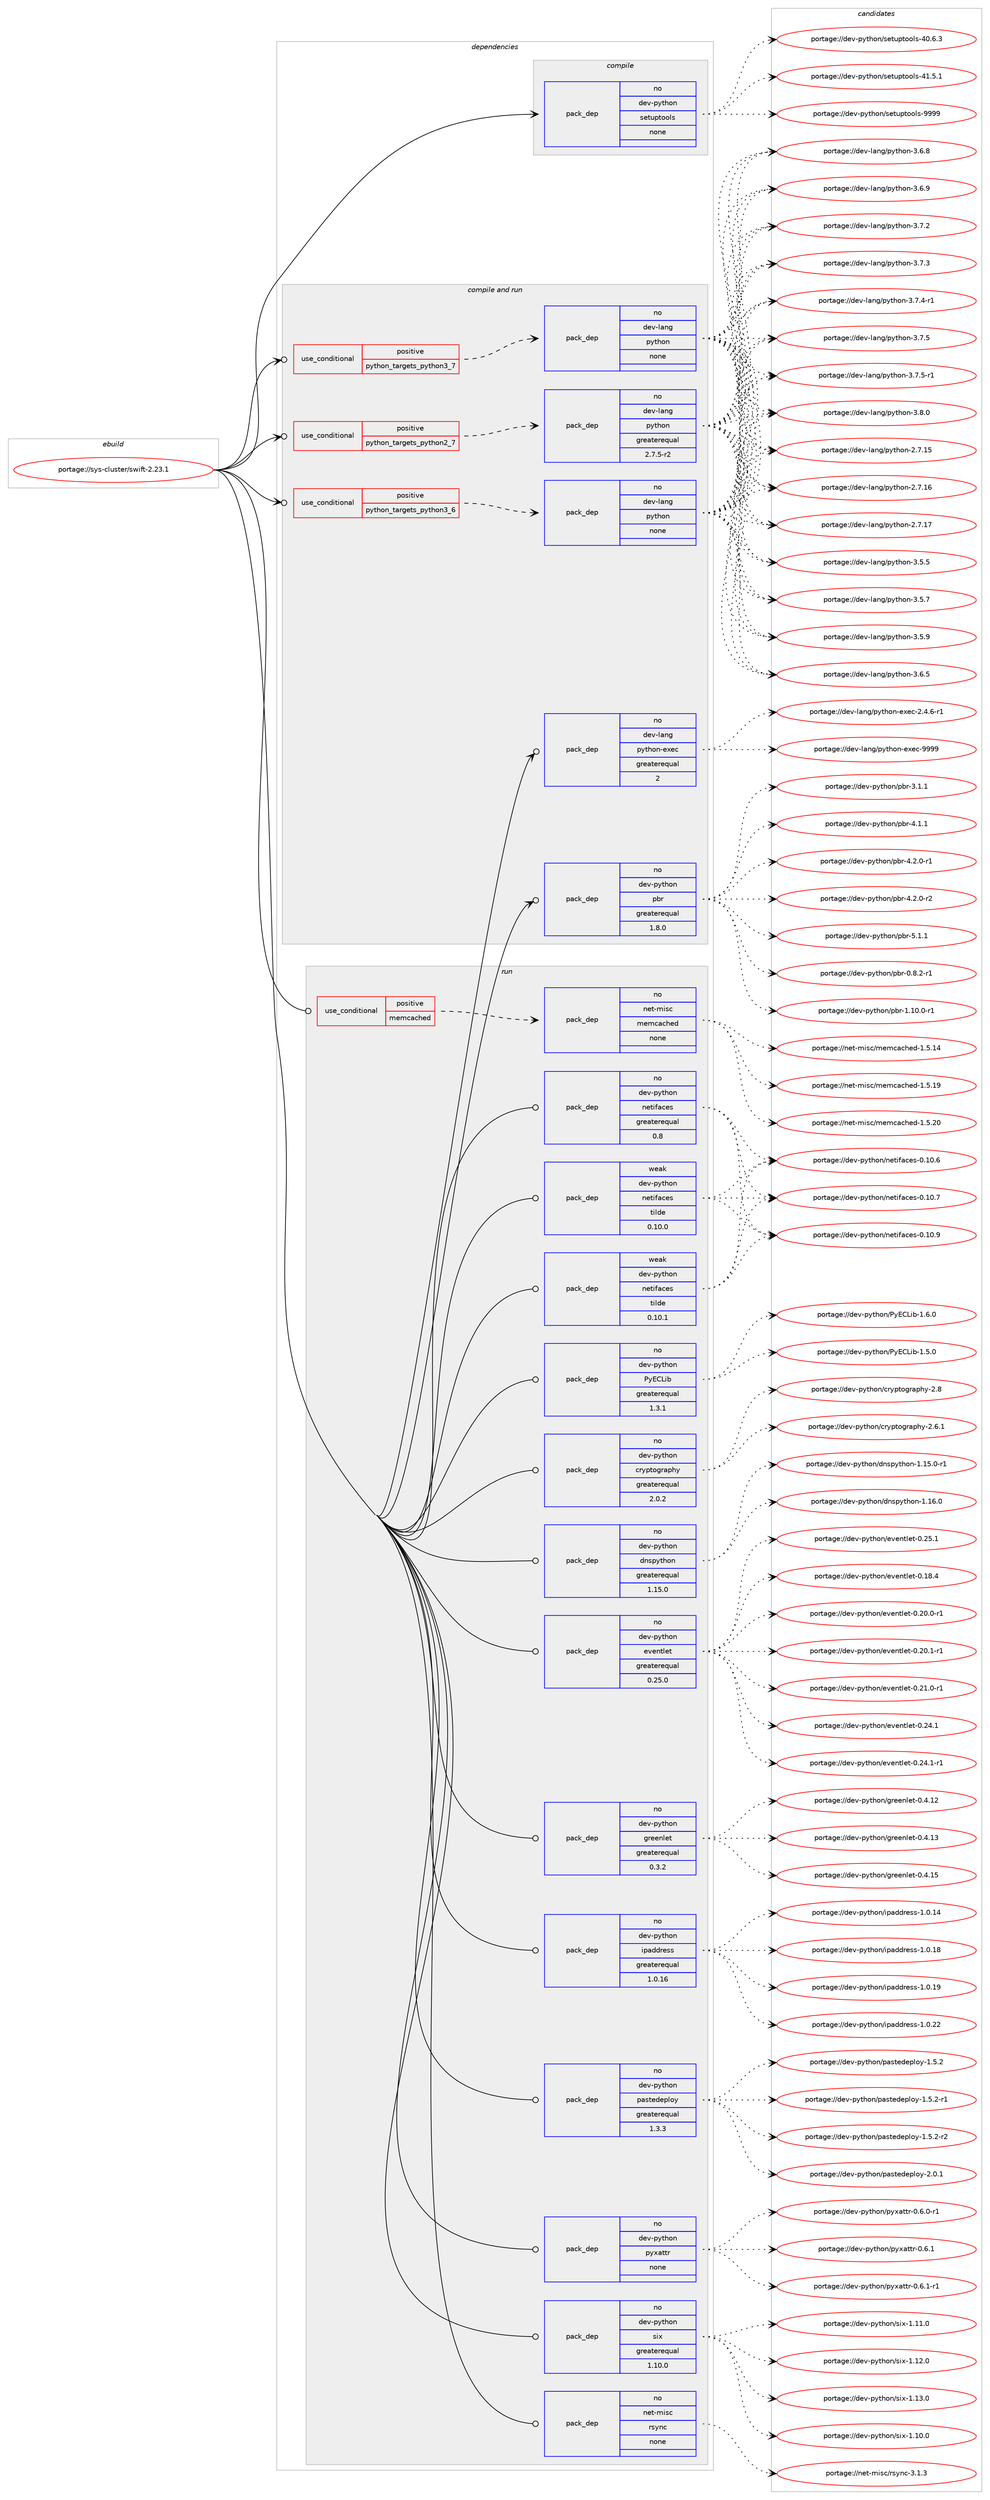 digraph prolog {

# *************
# Graph options
# *************

newrank=true;
concentrate=true;
compound=true;
graph [rankdir=LR,fontname=Helvetica,fontsize=10,ranksep=1.5];#, ranksep=2.5, nodesep=0.2];
edge  [arrowhead=vee];
node  [fontname=Helvetica,fontsize=10];

# **********
# The ebuild
# **********

subgraph cluster_leftcol {
color=gray;
rank=same;
label=<<i>ebuild</i>>;
id [label="portage://sys-cluster/swift-2.23.1", color=red, width=4, href="../sys-cluster/swift-2.23.1.svg"];
}

# ****************
# The dependencies
# ****************

subgraph cluster_midcol {
color=gray;
label=<<i>dependencies</i>>;
subgraph cluster_compile {
fillcolor="#eeeeee";
style=filled;
label=<<i>compile</i>>;
subgraph pack312121 {
dependency421176 [label=<<TABLE BORDER="0" CELLBORDER="1" CELLSPACING="0" CELLPADDING="4" WIDTH="220"><TR><TD ROWSPAN="6" CELLPADDING="30">pack_dep</TD></TR><TR><TD WIDTH="110">no</TD></TR><TR><TD>dev-python</TD></TR><TR><TD>setuptools</TD></TR><TR><TD>none</TD></TR><TR><TD></TD></TR></TABLE>>, shape=none, color=blue];
}
id:e -> dependency421176:w [weight=20,style="solid",arrowhead="vee"];
}
subgraph cluster_compileandrun {
fillcolor="#eeeeee";
style=filled;
label=<<i>compile and run</i>>;
subgraph cond102024 {
dependency421177 [label=<<TABLE BORDER="0" CELLBORDER="1" CELLSPACING="0" CELLPADDING="4"><TR><TD ROWSPAN="3" CELLPADDING="10">use_conditional</TD></TR><TR><TD>positive</TD></TR><TR><TD>python_targets_python2_7</TD></TR></TABLE>>, shape=none, color=red];
subgraph pack312122 {
dependency421178 [label=<<TABLE BORDER="0" CELLBORDER="1" CELLSPACING="0" CELLPADDING="4" WIDTH="220"><TR><TD ROWSPAN="6" CELLPADDING="30">pack_dep</TD></TR><TR><TD WIDTH="110">no</TD></TR><TR><TD>dev-lang</TD></TR><TR><TD>python</TD></TR><TR><TD>greaterequal</TD></TR><TR><TD>2.7.5-r2</TD></TR></TABLE>>, shape=none, color=blue];
}
dependency421177:e -> dependency421178:w [weight=20,style="dashed",arrowhead="vee"];
}
id:e -> dependency421177:w [weight=20,style="solid",arrowhead="odotvee"];
subgraph cond102025 {
dependency421179 [label=<<TABLE BORDER="0" CELLBORDER="1" CELLSPACING="0" CELLPADDING="4"><TR><TD ROWSPAN="3" CELLPADDING="10">use_conditional</TD></TR><TR><TD>positive</TD></TR><TR><TD>python_targets_python3_6</TD></TR></TABLE>>, shape=none, color=red];
subgraph pack312123 {
dependency421180 [label=<<TABLE BORDER="0" CELLBORDER="1" CELLSPACING="0" CELLPADDING="4" WIDTH="220"><TR><TD ROWSPAN="6" CELLPADDING="30">pack_dep</TD></TR><TR><TD WIDTH="110">no</TD></TR><TR><TD>dev-lang</TD></TR><TR><TD>python</TD></TR><TR><TD>none</TD></TR><TR><TD></TD></TR></TABLE>>, shape=none, color=blue];
}
dependency421179:e -> dependency421180:w [weight=20,style="dashed",arrowhead="vee"];
}
id:e -> dependency421179:w [weight=20,style="solid",arrowhead="odotvee"];
subgraph cond102026 {
dependency421181 [label=<<TABLE BORDER="0" CELLBORDER="1" CELLSPACING="0" CELLPADDING="4"><TR><TD ROWSPAN="3" CELLPADDING="10">use_conditional</TD></TR><TR><TD>positive</TD></TR><TR><TD>python_targets_python3_7</TD></TR></TABLE>>, shape=none, color=red];
subgraph pack312124 {
dependency421182 [label=<<TABLE BORDER="0" CELLBORDER="1" CELLSPACING="0" CELLPADDING="4" WIDTH="220"><TR><TD ROWSPAN="6" CELLPADDING="30">pack_dep</TD></TR><TR><TD WIDTH="110">no</TD></TR><TR><TD>dev-lang</TD></TR><TR><TD>python</TD></TR><TR><TD>none</TD></TR><TR><TD></TD></TR></TABLE>>, shape=none, color=blue];
}
dependency421181:e -> dependency421182:w [weight=20,style="dashed",arrowhead="vee"];
}
id:e -> dependency421181:w [weight=20,style="solid",arrowhead="odotvee"];
subgraph pack312125 {
dependency421183 [label=<<TABLE BORDER="0" CELLBORDER="1" CELLSPACING="0" CELLPADDING="4" WIDTH="220"><TR><TD ROWSPAN="6" CELLPADDING="30">pack_dep</TD></TR><TR><TD WIDTH="110">no</TD></TR><TR><TD>dev-lang</TD></TR><TR><TD>python-exec</TD></TR><TR><TD>greaterequal</TD></TR><TR><TD>2</TD></TR></TABLE>>, shape=none, color=blue];
}
id:e -> dependency421183:w [weight=20,style="solid",arrowhead="odotvee"];
subgraph pack312126 {
dependency421184 [label=<<TABLE BORDER="0" CELLBORDER="1" CELLSPACING="0" CELLPADDING="4" WIDTH="220"><TR><TD ROWSPAN="6" CELLPADDING="30">pack_dep</TD></TR><TR><TD WIDTH="110">no</TD></TR><TR><TD>dev-python</TD></TR><TR><TD>pbr</TD></TR><TR><TD>greaterequal</TD></TR><TR><TD>1.8.0</TD></TR></TABLE>>, shape=none, color=blue];
}
id:e -> dependency421184:w [weight=20,style="solid",arrowhead="odotvee"];
}
subgraph cluster_run {
fillcolor="#eeeeee";
style=filled;
label=<<i>run</i>>;
subgraph cond102027 {
dependency421185 [label=<<TABLE BORDER="0" CELLBORDER="1" CELLSPACING="0" CELLPADDING="4"><TR><TD ROWSPAN="3" CELLPADDING="10">use_conditional</TD></TR><TR><TD>positive</TD></TR><TR><TD>memcached</TD></TR></TABLE>>, shape=none, color=red];
subgraph pack312127 {
dependency421186 [label=<<TABLE BORDER="0" CELLBORDER="1" CELLSPACING="0" CELLPADDING="4" WIDTH="220"><TR><TD ROWSPAN="6" CELLPADDING="30">pack_dep</TD></TR><TR><TD WIDTH="110">no</TD></TR><TR><TD>net-misc</TD></TR><TR><TD>memcached</TD></TR><TR><TD>none</TD></TR><TR><TD></TD></TR></TABLE>>, shape=none, color=blue];
}
dependency421185:e -> dependency421186:w [weight=20,style="dashed",arrowhead="vee"];
}
id:e -> dependency421185:w [weight=20,style="solid",arrowhead="odot"];
subgraph pack312128 {
dependency421187 [label=<<TABLE BORDER="0" CELLBORDER="1" CELLSPACING="0" CELLPADDING="4" WIDTH="220"><TR><TD ROWSPAN="6" CELLPADDING="30">pack_dep</TD></TR><TR><TD WIDTH="110">no</TD></TR><TR><TD>dev-python</TD></TR><TR><TD>PyECLib</TD></TR><TR><TD>greaterequal</TD></TR><TR><TD>1.3.1</TD></TR></TABLE>>, shape=none, color=blue];
}
id:e -> dependency421187:w [weight=20,style="solid",arrowhead="odot"];
subgraph pack312129 {
dependency421188 [label=<<TABLE BORDER="0" CELLBORDER="1" CELLSPACING="0" CELLPADDING="4" WIDTH="220"><TR><TD ROWSPAN="6" CELLPADDING="30">pack_dep</TD></TR><TR><TD WIDTH="110">no</TD></TR><TR><TD>dev-python</TD></TR><TR><TD>cryptography</TD></TR><TR><TD>greaterequal</TD></TR><TR><TD>2.0.2</TD></TR></TABLE>>, shape=none, color=blue];
}
id:e -> dependency421188:w [weight=20,style="solid",arrowhead="odot"];
subgraph pack312130 {
dependency421189 [label=<<TABLE BORDER="0" CELLBORDER="1" CELLSPACING="0" CELLPADDING="4" WIDTH="220"><TR><TD ROWSPAN="6" CELLPADDING="30">pack_dep</TD></TR><TR><TD WIDTH="110">no</TD></TR><TR><TD>dev-python</TD></TR><TR><TD>dnspython</TD></TR><TR><TD>greaterequal</TD></TR><TR><TD>1.15.0</TD></TR></TABLE>>, shape=none, color=blue];
}
id:e -> dependency421189:w [weight=20,style="solid",arrowhead="odot"];
subgraph pack312131 {
dependency421190 [label=<<TABLE BORDER="0" CELLBORDER="1" CELLSPACING="0" CELLPADDING="4" WIDTH="220"><TR><TD ROWSPAN="6" CELLPADDING="30">pack_dep</TD></TR><TR><TD WIDTH="110">no</TD></TR><TR><TD>dev-python</TD></TR><TR><TD>eventlet</TD></TR><TR><TD>greaterequal</TD></TR><TR><TD>0.25.0</TD></TR></TABLE>>, shape=none, color=blue];
}
id:e -> dependency421190:w [weight=20,style="solid",arrowhead="odot"];
subgraph pack312132 {
dependency421191 [label=<<TABLE BORDER="0" CELLBORDER="1" CELLSPACING="0" CELLPADDING="4" WIDTH="220"><TR><TD ROWSPAN="6" CELLPADDING="30">pack_dep</TD></TR><TR><TD WIDTH="110">no</TD></TR><TR><TD>dev-python</TD></TR><TR><TD>greenlet</TD></TR><TR><TD>greaterequal</TD></TR><TR><TD>0.3.2</TD></TR></TABLE>>, shape=none, color=blue];
}
id:e -> dependency421191:w [weight=20,style="solid",arrowhead="odot"];
subgraph pack312133 {
dependency421192 [label=<<TABLE BORDER="0" CELLBORDER="1" CELLSPACING="0" CELLPADDING="4" WIDTH="220"><TR><TD ROWSPAN="6" CELLPADDING="30">pack_dep</TD></TR><TR><TD WIDTH="110">no</TD></TR><TR><TD>dev-python</TD></TR><TR><TD>ipaddress</TD></TR><TR><TD>greaterequal</TD></TR><TR><TD>1.0.16</TD></TR></TABLE>>, shape=none, color=blue];
}
id:e -> dependency421192:w [weight=20,style="solid",arrowhead="odot"];
subgraph pack312134 {
dependency421193 [label=<<TABLE BORDER="0" CELLBORDER="1" CELLSPACING="0" CELLPADDING="4" WIDTH="220"><TR><TD ROWSPAN="6" CELLPADDING="30">pack_dep</TD></TR><TR><TD WIDTH="110">no</TD></TR><TR><TD>dev-python</TD></TR><TR><TD>netifaces</TD></TR><TR><TD>greaterequal</TD></TR><TR><TD>0.8</TD></TR></TABLE>>, shape=none, color=blue];
}
id:e -> dependency421193:w [weight=20,style="solid",arrowhead="odot"];
subgraph pack312135 {
dependency421194 [label=<<TABLE BORDER="0" CELLBORDER="1" CELLSPACING="0" CELLPADDING="4" WIDTH="220"><TR><TD ROWSPAN="6" CELLPADDING="30">pack_dep</TD></TR><TR><TD WIDTH="110">no</TD></TR><TR><TD>dev-python</TD></TR><TR><TD>pastedeploy</TD></TR><TR><TD>greaterequal</TD></TR><TR><TD>1.3.3</TD></TR></TABLE>>, shape=none, color=blue];
}
id:e -> dependency421194:w [weight=20,style="solid",arrowhead="odot"];
subgraph pack312136 {
dependency421195 [label=<<TABLE BORDER="0" CELLBORDER="1" CELLSPACING="0" CELLPADDING="4" WIDTH="220"><TR><TD ROWSPAN="6" CELLPADDING="30">pack_dep</TD></TR><TR><TD WIDTH="110">no</TD></TR><TR><TD>dev-python</TD></TR><TR><TD>pyxattr</TD></TR><TR><TD>none</TD></TR><TR><TD></TD></TR></TABLE>>, shape=none, color=blue];
}
id:e -> dependency421195:w [weight=20,style="solid",arrowhead="odot"];
subgraph pack312137 {
dependency421196 [label=<<TABLE BORDER="0" CELLBORDER="1" CELLSPACING="0" CELLPADDING="4" WIDTH="220"><TR><TD ROWSPAN="6" CELLPADDING="30">pack_dep</TD></TR><TR><TD WIDTH="110">no</TD></TR><TR><TD>dev-python</TD></TR><TR><TD>six</TD></TR><TR><TD>greaterequal</TD></TR><TR><TD>1.10.0</TD></TR></TABLE>>, shape=none, color=blue];
}
id:e -> dependency421196:w [weight=20,style="solid",arrowhead="odot"];
subgraph pack312138 {
dependency421197 [label=<<TABLE BORDER="0" CELLBORDER="1" CELLSPACING="0" CELLPADDING="4" WIDTH="220"><TR><TD ROWSPAN="6" CELLPADDING="30">pack_dep</TD></TR><TR><TD WIDTH="110">no</TD></TR><TR><TD>net-misc</TD></TR><TR><TD>rsync</TD></TR><TR><TD>none</TD></TR><TR><TD></TD></TR></TABLE>>, shape=none, color=blue];
}
id:e -> dependency421197:w [weight=20,style="solid",arrowhead="odot"];
subgraph pack312139 {
dependency421198 [label=<<TABLE BORDER="0" CELLBORDER="1" CELLSPACING="0" CELLPADDING="4" WIDTH="220"><TR><TD ROWSPAN="6" CELLPADDING="30">pack_dep</TD></TR><TR><TD WIDTH="110">weak</TD></TR><TR><TD>dev-python</TD></TR><TR><TD>netifaces</TD></TR><TR><TD>tilde</TD></TR><TR><TD>0.10.0</TD></TR></TABLE>>, shape=none, color=blue];
}
id:e -> dependency421198:w [weight=20,style="solid",arrowhead="odot"];
subgraph pack312140 {
dependency421199 [label=<<TABLE BORDER="0" CELLBORDER="1" CELLSPACING="0" CELLPADDING="4" WIDTH="220"><TR><TD ROWSPAN="6" CELLPADDING="30">pack_dep</TD></TR><TR><TD WIDTH="110">weak</TD></TR><TR><TD>dev-python</TD></TR><TR><TD>netifaces</TD></TR><TR><TD>tilde</TD></TR><TR><TD>0.10.1</TD></TR></TABLE>>, shape=none, color=blue];
}
id:e -> dependency421199:w [weight=20,style="solid",arrowhead="odot"];
}
}

# **************
# The candidates
# **************

subgraph cluster_choices {
rank=same;
color=gray;
label=<<i>candidates</i>>;

subgraph choice312121 {
color=black;
nodesep=1;
choiceportage100101118451121211161041111104711510111611711211611111110811545524846544651 [label="portage://dev-python/setuptools-40.6.3", color=red, width=4,href="../dev-python/setuptools-40.6.3.svg"];
choiceportage100101118451121211161041111104711510111611711211611111110811545524946534649 [label="portage://dev-python/setuptools-41.5.1", color=red, width=4,href="../dev-python/setuptools-41.5.1.svg"];
choiceportage10010111845112121116104111110471151011161171121161111111081154557575757 [label="portage://dev-python/setuptools-9999", color=red, width=4,href="../dev-python/setuptools-9999.svg"];
dependency421176:e -> choiceportage100101118451121211161041111104711510111611711211611111110811545524846544651:w [style=dotted,weight="100"];
dependency421176:e -> choiceportage100101118451121211161041111104711510111611711211611111110811545524946534649:w [style=dotted,weight="100"];
dependency421176:e -> choiceportage10010111845112121116104111110471151011161171121161111111081154557575757:w [style=dotted,weight="100"];
}
subgraph choice312122 {
color=black;
nodesep=1;
choiceportage10010111845108971101034711212111610411111045504655464953 [label="portage://dev-lang/python-2.7.15", color=red, width=4,href="../dev-lang/python-2.7.15.svg"];
choiceportage10010111845108971101034711212111610411111045504655464954 [label="portage://dev-lang/python-2.7.16", color=red, width=4,href="../dev-lang/python-2.7.16.svg"];
choiceportage10010111845108971101034711212111610411111045504655464955 [label="portage://dev-lang/python-2.7.17", color=red, width=4,href="../dev-lang/python-2.7.17.svg"];
choiceportage100101118451089711010347112121116104111110455146534653 [label="portage://dev-lang/python-3.5.5", color=red, width=4,href="../dev-lang/python-3.5.5.svg"];
choiceportage100101118451089711010347112121116104111110455146534655 [label="portage://dev-lang/python-3.5.7", color=red, width=4,href="../dev-lang/python-3.5.7.svg"];
choiceportage100101118451089711010347112121116104111110455146534657 [label="portage://dev-lang/python-3.5.9", color=red, width=4,href="../dev-lang/python-3.5.9.svg"];
choiceportage100101118451089711010347112121116104111110455146544653 [label="portage://dev-lang/python-3.6.5", color=red, width=4,href="../dev-lang/python-3.6.5.svg"];
choiceportage100101118451089711010347112121116104111110455146544656 [label="portage://dev-lang/python-3.6.8", color=red, width=4,href="../dev-lang/python-3.6.8.svg"];
choiceportage100101118451089711010347112121116104111110455146544657 [label="portage://dev-lang/python-3.6.9", color=red, width=4,href="../dev-lang/python-3.6.9.svg"];
choiceportage100101118451089711010347112121116104111110455146554650 [label="portage://dev-lang/python-3.7.2", color=red, width=4,href="../dev-lang/python-3.7.2.svg"];
choiceportage100101118451089711010347112121116104111110455146554651 [label="portage://dev-lang/python-3.7.3", color=red, width=4,href="../dev-lang/python-3.7.3.svg"];
choiceportage1001011184510897110103471121211161041111104551465546524511449 [label="portage://dev-lang/python-3.7.4-r1", color=red, width=4,href="../dev-lang/python-3.7.4-r1.svg"];
choiceportage100101118451089711010347112121116104111110455146554653 [label="portage://dev-lang/python-3.7.5", color=red, width=4,href="../dev-lang/python-3.7.5.svg"];
choiceportage1001011184510897110103471121211161041111104551465546534511449 [label="portage://dev-lang/python-3.7.5-r1", color=red, width=4,href="../dev-lang/python-3.7.5-r1.svg"];
choiceportage100101118451089711010347112121116104111110455146564648 [label="portage://dev-lang/python-3.8.0", color=red, width=4,href="../dev-lang/python-3.8.0.svg"];
dependency421178:e -> choiceportage10010111845108971101034711212111610411111045504655464953:w [style=dotted,weight="100"];
dependency421178:e -> choiceportage10010111845108971101034711212111610411111045504655464954:w [style=dotted,weight="100"];
dependency421178:e -> choiceportage10010111845108971101034711212111610411111045504655464955:w [style=dotted,weight="100"];
dependency421178:e -> choiceportage100101118451089711010347112121116104111110455146534653:w [style=dotted,weight="100"];
dependency421178:e -> choiceportage100101118451089711010347112121116104111110455146534655:w [style=dotted,weight="100"];
dependency421178:e -> choiceportage100101118451089711010347112121116104111110455146534657:w [style=dotted,weight="100"];
dependency421178:e -> choiceportage100101118451089711010347112121116104111110455146544653:w [style=dotted,weight="100"];
dependency421178:e -> choiceportage100101118451089711010347112121116104111110455146544656:w [style=dotted,weight="100"];
dependency421178:e -> choiceportage100101118451089711010347112121116104111110455146544657:w [style=dotted,weight="100"];
dependency421178:e -> choiceportage100101118451089711010347112121116104111110455146554650:w [style=dotted,weight="100"];
dependency421178:e -> choiceportage100101118451089711010347112121116104111110455146554651:w [style=dotted,weight="100"];
dependency421178:e -> choiceportage1001011184510897110103471121211161041111104551465546524511449:w [style=dotted,weight="100"];
dependency421178:e -> choiceportage100101118451089711010347112121116104111110455146554653:w [style=dotted,weight="100"];
dependency421178:e -> choiceportage1001011184510897110103471121211161041111104551465546534511449:w [style=dotted,weight="100"];
dependency421178:e -> choiceportage100101118451089711010347112121116104111110455146564648:w [style=dotted,weight="100"];
}
subgraph choice312123 {
color=black;
nodesep=1;
choiceportage10010111845108971101034711212111610411111045504655464953 [label="portage://dev-lang/python-2.7.15", color=red, width=4,href="../dev-lang/python-2.7.15.svg"];
choiceportage10010111845108971101034711212111610411111045504655464954 [label="portage://dev-lang/python-2.7.16", color=red, width=4,href="../dev-lang/python-2.7.16.svg"];
choiceportage10010111845108971101034711212111610411111045504655464955 [label="portage://dev-lang/python-2.7.17", color=red, width=4,href="../dev-lang/python-2.7.17.svg"];
choiceportage100101118451089711010347112121116104111110455146534653 [label="portage://dev-lang/python-3.5.5", color=red, width=4,href="../dev-lang/python-3.5.5.svg"];
choiceportage100101118451089711010347112121116104111110455146534655 [label="portage://dev-lang/python-3.5.7", color=red, width=4,href="../dev-lang/python-3.5.7.svg"];
choiceportage100101118451089711010347112121116104111110455146534657 [label="portage://dev-lang/python-3.5.9", color=red, width=4,href="../dev-lang/python-3.5.9.svg"];
choiceportage100101118451089711010347112121116104111110455146544653 [label="portage://dev-lang/python-3.6.5", color=red, width=4,href="../dev-lang/python-3.6.5.svg"];
choiceportage100101118451089711010347112121116104111110455146544656 [label="portage://dev-lang/python-3.6.8", color=red, width=4,href="../dev-lang/python-3.6.8.svg"];
choiceportage100101118451089711010347112121116104111110455146544657 [label="portage://dev-lang/python-3.6.9", color=red, width=4,href="../dev-lang/python-3.6.9.svg"];
choiceportage100101118451089711010347112121116104111110455146554650 [label="portage://dev-lang/python-3.7.2", color=red, width=4,href="../dev-lang/python-3.7.2.svg"];
choiceportage100101118451089711010347112121116104111110455146554651 [label="portage://dev-lang/python-3.7.3", color=red, width=4,href="../dev-lang/python-3.7.3.svg"];
choiceportage1001011184510897110103471121211161041111104551465546524511449 [label="portage://dev-lang/python-3.7.4-r1", color=red, width=4,href="../dev-lang/python-3.7.4-r1.svg"];
choiceportage100101118451089711010347112121116104111110455146554653 [label="portage://dev-lang/python-3.7.5", color=red, width=4,href="../dev-lang/python-3.7.5.svg"];
choiceportage1001011184510897110103471121211161041111104551465546534511449 [label="portage://dev-lang/python-3.7.5-r1", color=red, width=4,href="../dev-lang/python-3.7.5-r1.svg"];
choiceportage100101118451089711010347112121116104111110455146564648 [label="portage://dev-lang/python-3.8.0", color=red, width=4,href="../dev-lang/python-3.8.0.svg"];
dependency421180:e -> choiceportage10010111845108971101034711212111610411111045504655464953:w [style=dotted,weight="100"];
dependency421180:e -> choiceportage10010111845108971101034711212111610411111045504655464954:w [style=dotted,weight="100"];
dependency421180:e -> choiceportage10010111845108971101034711212111610411111045504655464955:w [style=dotted,weight="100"];
dependency421180:e -> choiceportage100101118451089711010347112121116104111110455146534653:w [style=dotted,weight="100"];
dependency421180:e -> choiceportage100101118451089711010347112121116104111110455146534655:w [style=dotted,weight="100"];
dependency421180:e -> choiceportage100101118451089711010347112121116104111110455146534657:w [style=dotted,weight="100"];
dependency421180:e -> choiceportage100101118451089711010347112121116104111110455146544653:w [style=dotted,weight="100"];
dependency421180:e -> choiceportage100101118451089711010347112121116104111110455146544656:w [style=dotted,weight="100"];
dependency421180:e -> choiceportage100101118451089711010347112121116104111110455146544657:w [style=dotted,weight="100"];
dependency421180:e -> choiceportage100101118451089711010347112121116104111110455146554650:w [style=dotted,weight="100"];
dependency421180:e -> choiceportage100101118451089711010347112121116104111110455146554651:w [style=dotted,weight="100"];
dependency421180:e -> choiceportage1001011184510897110103471121211161041111104551465546524511449:w [style=dotted,weight="100"];
dependency421180:e -> choiceportage100101118451089711010347112121116104111110455146554653:w [style=dotted,weight="100"];
dependency421180:e -> choiceportage1001011184510897110103471121211161041111104551465546534511449:w [style=dotted,weight="100"];
dependency421180:e -> choiceportage100101118451089711010347112121116104111110455146564648:w [style=dotted,weight="100"];
}
subgraph choice312124 {
color=black;
nodesep=1;
choiceportage10010111845108971101034711212111610411111045504655464953 [label="portage://dev-lang/python-2.7.15", color=red, width=4,href="../dev-lang/python-2.7.15.svg"];
choiceportage10010111845108971101034711212111610411111045504655464954 [label="portage://dev-lang/python-2.7.16", color=red, width=4,href="../dev-lang/python-2.7.16.svg"];
choiceportage10010111845108971101034711212111610411111045504655464955 [label="portage://dev-lang/python-2.7.17", color=red, width=4,href="../dev-lang/python-2.7.17.svg"];
choiceportage100101118451089711010347112121116104111110455146534653 [label="portage://dev-lang/python-3.5.5", color=red, width=4,href="../dev-lang/python-3.5.5.svg"];
choiceportage100101118451089711010347112121116104111110455146534655 [label="portage://dev-lang/python-3.5.7", color=red, width=4,href="../dev-lang/python-3.5.7.svg"];
choiceportage100101118451089711010347112121116104111110455146534657 [label="portage://dev-lang/python-3.5.9", color=red, width=4,href="../dev-lang/python-3.5.9.svg"];
choiceportage100101118451089711010347112121116104111110455146544653 [label="portage://dev-lang/python-3.6.5", color=red, width=4,href="../dev-lang/python-3.6.5.svg"];
choiceportage100101118451089711010347112121116104111110455146544656 [label="portage://dev-lang/python-3.6.8", color=red, width=4,href="../dev-lang/python-3.6.8.svg"];
choiceportage100101118451089711010347112121116104111110455146544657 [label="portage://dev-lang/python-3.6.9", color=red, width=4,href="../dev-lang/python-3.6.9.svg"];
choiceportage100101118451089711010347112121116104111110455146554650 [label="portage://dev-lang/python-3.7.2", color=red, width=4,href="../dev-lang/python-3.7.2.svg"];
choiceportage100101118451089711010347112121116104111110455146554651 [label="portage://dev-lang/python-3.7.3", color=red, width=4,href="../dev-lang/python-3.7.3.svg"];
choiceportage1001011184510897110103471121211161041111104551465546524511449 [label="portage://dev-lang/python-3.7.4-r1", color=red, width=4,href="../dev-lang/python-3.7.4-r1.svg"];
choiceportage100101118451089711010347112121116104111110455146554653 [label="portage://dev-lang/python-3.7.5", color=red, width=4,href="../dev-lang/python-3.7.5.svg"];
choiceportage1001011184510897110103471121211161041111104551465546534511449 [label="portage://dev-lang/python-3.7.5-r1", color=red, width=4,href="../dev-lang/python-3.7.5-r1.svg"];
choiceportage100101118451089711010347112121116104111110455146564648 [label="portage://dev-lang/python-3.8.0", color=red, width=4,href="../dev-lang/python-3.8.0.svg"];
dependency421182:e -> choiceportage10010111845108971101034711212111610411111045504655464953:w [style=dotted,weight="100"];
dependency421182:e -> choiceportage10010111845108971101034711212111610411111045504655464954:w [style=dotted,weight="100"];
dependency421182:e -> choiceportage10010111845108971101034711212111610411111045504655464955:w [style=dotted,weight="100"];
dependency421182:e -> choiceportage100101118451089711010347112121116104111110455146534653:w [style=dotted,weight="100"];
dependency421182:e -> choiceportage100101118451089711010347112121116104111110455146534655:w [style=dotted,weight="100"];
dependency421182:e -> choiceportage100101118451089711010347112121116104111110455146534657:w [style=dotted,weight="100"];
dependency421182:e -> choiceportage100101118451089711010347112121116104111110455146544653:w [style=dotted,weight="100"];
dependency421182:e -> choiceportage100101118451089711010347112121116104111110455146544656:w [style=dotted,weight="100"];
dependency421182:e -> choiceportage100101118451089711010347112121116104111110455146544657:w [style=dotted,weight="100"];
dependency421182:e -> choiceportage100101118451089711010347112121116104111110455146554650:w [style=dotted,weight="100"];
dependency421182:e -> choiceportage100101118451089711010347112121116104111110455146554651:w [style=dotted,weight="100"];
dependency421182:e -> choiceportage1001011184510897110103471121211161041111104551465546524511449:w [style=dotted,weight="100"];
dependency421182:e -> choiceportage100101118451089711010347112121116104111110455146554653:w [style=dotted,weight="100"];
dependency421182:e -> choiceportage1001011184510897110103471121211161041111104551465546534511449:w [style=dotted,weight="100"];
dependency421182:e -> choiceportage100101118451089711010347112121116104111110455146564648:w [style=dotted,weight="100"];
}
subgraph choice312125 {
color=black;
nodesep=1;
choiceportage10010111845108971101034711212111610411111045101120101994550465246544511449 [label="portage://dev-lang/python-exec-2.4.6-r1", color=red, width=4,href="../dev-lang/python-exec-2.4.6-r1.svg"];
choiceportage10010111845108971101034711212111610411111045101120101994557575757 [label="portage://dev-lang/python-exec-9999", color=red, width=4,href="../dev-lang/python-exec-9999.svg"];
dependency421183:e -> choiceportage10010111845108971101034711212111610411111045101120101994550465246544511449:w [style=dotted,weight="100"];
dependency421183:e -> choiceportage10010111845108971101034711212111610411111045101120101994557575757:w [style=dotted,weight="100"];
}
subgraph choice312126 {
color=black;
nodesep=1;
choiceportage1001011184511212111610411111047112981144548465646504511449 [label="portage://dev-python/pbr-0.8.2-r1", color=red, width=4,href="../dev-python/pbr-0.8.2-r1.svg"];
choiceportage100101118451121211161041111104711298114454946494846484511449 [label="portage://dev-python/pbr-1.10.0-r1", color=red, width=4,href="../dev-python/pbr-1.10.0-r1.svg"];
choiceportage100101118451121211161041111104711298114455146494649 [label="portage://dev-python/pbr-3.1.1", color=red, width=4,href="../dev-python/pbr-3.1.1.svg"];
choiceportage100101118451121211161041111104711298114455246494649 [label="portage://dev-python/pbr-4.1.1", color=red, width=4,href="../dev-python/pbr-4.1.1.svg"];
choiceportage1001011184511212111610411111047112981144552465046484511449 [label="portage://dev-python/pbr-4.2.0-r1", color=red, width=4,href="../dev-python/pbr-4.2.0-r1.svg"];
choiceportage1001011184511212111610411111047112981144552465046484511450 [label="portage://dev-python/pbr-4.2.0-r2", color=red, width=4,href="../dev-python/pbr-4.2.0-r2.svg"];
choiceportage100101118451121211161041111104711298114455346494649 [label="portage://dev-python/pbr-5.1.1", color=red, width=4,href="../dev-python/pbr-5.1.1.svg"];
dependency421184:e -> choiceportage1001011184511212111610411111047112981144548465646504511449:w [style=dotted,weight="100"];
dependency421184:e -> choiceportage100101118451121211161041111104711298114454946494846484511449:w [style=dotted,weight="100"];
dependency421184:e -> choiceportage100101118451121211161041111104711298114455146494649:w [style=dotted,weight="100"];
dependency421184:e -> choiceportage100101118451121211161041111104711298114455246494649:w [style=dotted,weight="100"];
dependency421184:e -> choiceportage1001011184511212111610411111047112981144552465046484511449:w [style=dotted,weight="100"];
dependency421184:e -> choiceportage1001011184511212111610411111047112981144552465046484511450:w [style=dotted,weight="100"];
dependency421184:e -> choiceportage100101118451121211161041111104711298114455346494649:w [style=dotted,weight="100"];
}
subgraph choice312127 {
color=black;
nodesep=1;
choiceportage11010111645109105115994710910110999979910410110045494653464952 [label="portage://net-misc/memcached-1.5.14", color=red, width=4,href="../net-misc/memcached-1.5.14.svg"];
choiceportage11010111645109105115994710910110999979910410110045494653464957 [label="portage://net-misc/memcached-1.5.19", color=red, width=4,href="../net-misc/memcached-1.5.19.svg"];
choiceportage11010111645109105115994710910110999979910410110045494653465048 [label="portage://net-misc/memcached-1.5.20", color=red, width=4,href="../net-misc/memcached-1.5.20.svg"];
dependency421186:e -> choiceportage11010111645109105115994710910110999979910410110045494653464952:w [style=dotted,weight="100"];
dependency421186:e -> choiceportage11010111645109105115994710910110999979910410110045494653464957:w [style=dotted,weight="100"];
dependency421186:e -> choiceportage11010111645109105115994710910110999979910410110045494653465048:w [style=dotted,weight="100"];
}
subgraph choice312128 {
color=black;
nodesep=1;
choiceportage10010111845112121116104111110478012169677610598454946534648 [label="portage://dev-python/PyECLib-1.5.0", color=red, width=4,href="../dev-python/PyECLib-1.5.0.svg"];
choiceportage10010111845112121116104111110478012169677610598454946544648 [label="portage://dev-python/PyECLib-1.6.0", color=red, width=4,href="../dev-python/PyECLib-1.6.0.svg"];
dependency421187:e -> choiceportage10010111845112121116104111110478012169677610598454946534648:w [style=dotted,weight="100"];
dependency421187:e -> choiceportage10010111845112121116104111110478012169677610598454946544648:w [style=dotted,weight="100"];
}
subgraph choice312129 {
color=black;
nodesep=1;
choiceportage10010111845112121116104111110479911412111211611110311497112104121455046544649 [label="portage://dev-python/cryptography-2.6.1", color=red, width=4,href="../dev-python/cryptography-2.6.1.svg"];
choiceportage1001011184511212111610411111047991141211121161111031149711210412145504656 [label="portage://dev-python/cryptography-2.8", color=red, width=4,href="../dev-python/cryptography-2.8.svg"];
dependency421188:e -> choiceportage10010111845112121116104111110479911412111211611110311497112104121455046544649:w [style=dotted,weight="100"];
dependency421188:e -> choiceportage1001011184511212111610411111047991141211121161111031149711210412145504656:w [style=dotted,weight="100"];
}
subgraph choice312130 {
color=black;
nodesep=1;
choiceportage1001011184511212111610411111047100110115112121116104111110454946495346484511449 [label="portage://dev-python/dnspython-1.15.0-r1", color=red, width=4,href="../dev-python/dnspython-1.15.0-r1.svg"];
choiceportage100101118451121211161041111104710011011511212111610411111045494649544648 [label="portage://dev-python/dnspython-1.16.0", color=red, width=4,href="../dev-python/dnspython-1.16.0.svg"];
dependency421189:e -> choiceportage1001011184511212111610411111047100110115112121116104111110454946495346484511449:w [style=dotted,weight="100"];
dependency421189:e -> choiceportage100101118451121211161041111104710011011511212111610411111045494649544648:w [style=dotted,weight="100"];
}
subgraph choice312131 {
color=black;
nodesep=1;
choiceportage100101118451121211161041111104710111810111011610810111645484649564652 [label="portage://dev-python/eventlet-0.18.4", color=red, width=4,href="../dev-python/eventlet-0.18.4.svg"];
choiceportage1001011184511212111610411111047101118101110116108101116454846504846484511449 [label="portage://dev-python/eventlet-0.20.0-r1", color=red, width=4,href="../dev-python/eventlet-0.20.0-r1.svg"];
choiceportage1001011184511212111610411111047101118101110116108101116454846504846494511449 [label="portage://dev-python/eventlet-0.20.1-r1", color=red, width=4,href="../dev-python/eventlet-0.20.1-r1.svg"];
choiceportage1001011184511212111610411111047101118101110116108101116454846504946484511449 [label="portage://dev-python/eventlet-0.21.0-r1", color=red, width=4,href="../dev-python/eventlet-0.21.0-r1.svg"];
choiceportage100101118451121211161041111104710111810111011610810111645484650524649 [label="portage://dev-python/eventlet-0.24.1", color=red, width=4,href="../dev-python/eventlet-0.24.1.svg"];
choiceportage1001011184511212111610411111047101118101110116108101116454846505246494511449 [label="portage://dev-python/eventlet-0.24.1-r1", color=red, width=4,href="../dev-python/eventlet-0.24.1-r1.svg"];
choiceportage100101118451121211161041111104710111810111011610810111645484650534649 [label="portage://dev-python/eventlet-0.25.1", color=red, width=4,href="../dev-python/eventlet-0.25.1.svg"];
dependency421190:e -> choiceportage100101118451121211161041111104710111810111011610810111645484649564652:w [style=dotted,weight="100"];
dependency421190:e -> choiceportage1001011184511212111610411111047101118101110116108101116454846504846484511449:w [style=dotted,weight="100"];
dependency421190:e -> choiceportage1001011184511212111610411111047101118101110116108101116454846504846494511449:w [style=dotted,weight="100"];
dependency421190:e -> choiceportage1001011184511212111610411111047101118101110116108101116454846504946484511449:w [style=dotted,weight="100"];
dependency421190:e -> choiceportage100101118451121211161041111104710111810111011610810111645484650524649:w [style=dotted,weight="100"];
dependency421190:e -> choiceportage1001011184511212111610411111047101118101110116108101116454846505246494511449:w [style=dotted,weight="100"];
dependency421190:e -> choiceportage100101118451121211161041111104710111810111011610810111645484650534649:w [style=dotted,weight="100"];
}
subgraph choice312132 {
color=black;
nodesep=1;
choiceportage100101118451121211161041111104710311410110111010810111645484652464950 [label="portage://dev-python/greenlet-0.4.12", color=red, width=4,href="../dev-python/greenlet-0.4.12.svg"];
choiceportage100101118451121211161041111104710311410110111010810111645484652464951 [label="portage://dev-python/greenlet-0.4.13", color=red, width=4,href="../dev-python/greenlet-0.4.13.svg"];
choiceportage100101118451121211161041111104710311410110111010810111645484652464953 [label="portage://dev-python/greenlet-0.4.15", color=red, width=4,href="../dev-python/greenlet-0.4.15.svg"];
dependency421191:e -> choiceportage100101118451121211161041111104710311410110111010810111645484652464950:w [style=dotted,weight="100"];
dependency421191:e -> choiceportage100101118451121211161041111104710311410110111010810111645484652464951:w [style=dotted,weight="100"];
dependency421191:e -> choiceportage100101118451121211161041111104710311410110111010810111645484652464953:w [style=dotted,weight="100"];
}
subgraph choice312133 {
color=black;
nodesep=1;
choiceportage10010111845112121116104111110471051129710010011410111511545494648464952 [label="portage://dev-python/ipaddress-1.0.14", color=red, width=4,href="../dev-python/ipaddress-1.0.14.svg"];
choiceportage10010111845112121116104111110471051129710010011410111511545494648464956 [label="portage://dev-python/ipaddress-1.0.18", color=red, width=4,href="../dev-python/ipaddress-1.0.18.svg"];
choiceportage10010111845112121116104111110471051129710010011410111511545494648464957 [label="portage://dev-python/ipaddress-1.0.19", color=red, width=4,href="../dev-python/ipaddress-1.0.19.svg"];
choiceportage10010111845112121116104111110471051129710010011410111511545494648465050 [label="portage://dev-python/ipaddress-1.0.22", color=red, width=4,href="../dev-python/ipaddress-1.0.22.svg"];
dependency421192:e -> choiceportage10010111845112121116104111110471051129710010011410111511545494648464952:w [style=dotted,weight="100"];
dependency421192:e -> choiceportage10010111845112121116104111110471051129710010011410111511545494648464956:w [style=dotted,weight="100"];
dependency421192:e -> choiceportage10010111845112121116104111110471051129710010011410111511545494648464957:w [style=dotted,weight="100"];
dependency421192:e -> choiceportage10010111845112121116104111110471051129710010011410111511545494648465050:w [style=dotted,weight="100"];
}
subgraph choice312134 {
color=black;
nodesep=1;
choiceportage1001011184511212111610411111047110101116105102979910111545484649484654 [label="portage://dev-python/netifaces-0.10.6", color=red, width=4,href="../dev-python/netifaces-0.10.6.svg"];
choiceportage1001011184511212111610411111047110101116105102979910111545484649484655 [label="portage://dev-python/netifaces-0.10.7", color=red, width=4,href="../dev-python/netifaces-0.10.7.svg"];
choiceportage1001011184511212111610411111047110101116105102979910111545484649484657 [label="portage://dev-python/netifaces-0.10.9", color=red, width=4,href="../dev-python/netifaces-0.10.9.svg"];
dependency421193:e -> choiceportage1001011184511212111610411111047110101116105102979910111545484649484654:w [style=dotted,weight="100"];
dependency421193:e -> choiceportage1001011184511212111610411111047110101116105102979910111545484649484655:w [style=dotted,weight="100"];
dependency421193:e -> choiceportage1001011184511212111610411111047110101116105102979910111545484649484657:w [style=dotted,weight="100"];
}
subgraph choice312135 {
color=black;
nodesep=1;
choiceportage100101118451121211161041111104711297115116101100101112108111121454946534650 [label="portage://dev-python/pastedeploy-1.5.2", color=red, width=4,href="../dev-python/pastedeploy-1.5.2.svg"];
choiceportage1001011184511212111610411111047112971151161011001011121081111214549465346504511449 [label="portage://dev-python/pastedeploy-1.5.2-r1", color=red, width=4,href="../dev-python/pastedeploy-1.5.2-r1.svg"];
choiceportage1001011184511212111610411111047112971151161011001011121081111214549465346504511450 [label="portage://dev-python/pastedeploy-1.5.2-r2", color=red, width=4,href="../dev-python/pastedeploy-1.5.2-r2.svg"];
choiceportage100101118451121211161041111104711297115116101100101112108111121455046484649 [label="portage://dev-python/pastedeploy-2.0.1", color=red, width=4,href="../dev-python/pastedeploy-2.0.1.svg"];
dependency421194:e -> choiceportage100101118451121211161041111104711297115116101100101112108111121454946534650:w [style=dotted,weight="100"];
dependency421194:e -> choiceportage1001011184511212111610411111047112971151161011001011121081111214549465346504511449:w [style=dotted,weight="100"];
dependency421194:e -> choiceportage1001011184511212111610411111047112971151161011001011121081111214549465346504511450:w [style=dotted,weight="100"];
dependency421194:e -> choiceportage100101118451121211161041111104711297115116101100101112108111121455046484649:w [style=dotted,weight="100"];
}
subgraph choice312136 {
color=black;
nodesep=1;
choiceportage1001011184511212111610411111047112121120971161161144548465446484511449 [label="portage://dev-python/pyxattr-0.6.0-r1", color=red, width=4,href="../dev-python/pyxattr-0.6.0-r1.svg"];
choiceportage100101118451121211161041111104711212112097116116114454846544649 [label="portage://dev-python/pyxattr-0.6.1", color=red, width=4,href="../dev-python/pyxattr-0.6.1.svg"];
choiceportage1001011184511212111610411111047112121120971161161144548465446494511449 [label="portage://dev-python/pyxattr-0.6.1-r1", color=red, width=4,href="../dev-python/pyxattr-0.6.1-r1.svg"];
dependency421195:e -> choiceportage1001011184511212111610411111047112121120971161161144548465446484511449:w [style=dotted,weight="100"];
dependency421195:e -> choiceportage100101118451121211161041111104711212112097116116114454846544649:w [style=dotted,weight="100"];
dependency421195:e -> choiceportage1001011184511212111610411111047112121120971161161144548465446494511449:w [style=dotted,weight="100"];
}
subgraph choice312137 {
color=black;
nodesep=1;
choiceportage100101118451121211161041111104711510512045494649484648 [label="portage://dev-python/six-1.10.0", color=red, width=4,href="../dev-python/six-1.10.0.svg"];
choiceportage100101118451121211161041111104711510512045494649494648 [label="portage://dev-python/six-1.11.0", color=red, width=4,href="../dev-python/six-1.11.0.svg"];
choiceportage100101118451121211161041111104711510512045494649504648 [label="portage://dev-python/six-1.12.0", color=red, width=4,href="../dev-python/six-1.12.0.svg"];
choiceportage100101118451121211161041111104711510512045494649514648 [label="portage://dev-python/six-1.13.0", color=red, width=4,href="../dev-python/six-1.13.0.svg"];
dependency421196:e -> choiceportage100101118451121211161041111104711510512045494649484648:w [style=dotted,weight="100"];
dependency421196:e -> choiceportage100101118451121211161041111104711510512045494649494648:w [style=dotted,weight="100"];
dependency421196:e -> choiceportage100101118451121211161041111104711510512045494649504648:w [style=dotted,weight="100"];
dependency421196:e -> choiceportage100101118451121211161041111104711510512045494649514648:w [style=dotted,weight="100"];
}
subgraph choice312138 {
color=black;
nodesep=1;
choiceportage11010111645109105115994711411512111099455146494651 [label="portage://net-misc/rsync-3.1.3", color=red, width=4,href="../net-misc/rsync-3.1.3.svg"];
dependency421197:e -> choiceportage11010111645109105115994711411512111099455146494651:w [style=dotted,weight="100"];
}
subgraph choice312139 {
color=black;
nodesep=1;
choiceportage1001011184511212111610411111047110101116105102979910111545484649484654 [label="portage://dev-python/netifaces-0.10.6", color=red, width=4,href="../dev-python/netifaces-0.10.6.svg"];
choiceportage1001011184511212111610411111047110101116105102979910111545484649484655 [label="portage://dev-python/netifaces-0.10.7", color=red, width=4,href="../dev-python/netifaces-0.10.7.svg"];
choiceportage1001011184511212111610411111047110101116105102979910111545484649484657 [label="portage://dev-python/netifaces-0.10.9", color=red, width=4,href="../dev-python/netifaces-0.10.9.svg"];
dependency421198:e -> choiceportage1001011184511212111610411111047110101116105102979910111545484649484654:w [style=dotted,weight="100"];
dependency421198:e -> choiceportage1001011184511212111610411111047110101116105102979910111545484649484655:w [style=dotted,weight="100"];
dependency421198:e -> choiceportage1001011184511212111610411111047110101116105102979910111545484649484657:w [style=dotted,weight="100"];
}
subgraph choice312140 {
color=black;
nodesep=1;
choiceportage1001011184511212111610411111047110101116105102979910111545484649484654 [label="portage://dev-python/netifaces-0.10.6", color=red, width=4,href="../dev-python/netifaces-0.10.6.svg"];
choiceportage1001011184511212111610411111047110101116105102979910111545484649484655 [label="portage://dev-python/netifaces-0.10.7", color=red, width=4,href="../dev-python/netifaces-0.10.7.svg"];
choiceportage1001011184511212111610411111047110101116105102979910111545484649484657 [label="portage://dev-python/netifaces-0.10.9", color=red, width=4,href="../dev-python/netifaces-0.10.9.svg"];
dependency421199:e -> choiceportage1001011184511212111610411111047110101116105102979910111545484649484654:w [style=dotted,weight="100"];
dependency421199:e -> choiceportage1001011184511212111610411111047110101116105102979910111545484649484655:w [style=dotted,weight="100"];
dependency421199:e -> choiceportage1001011184511212111610411111047110101116105102979910111545484649484657:w [style=dotted,weight="100"];
}
}

}
